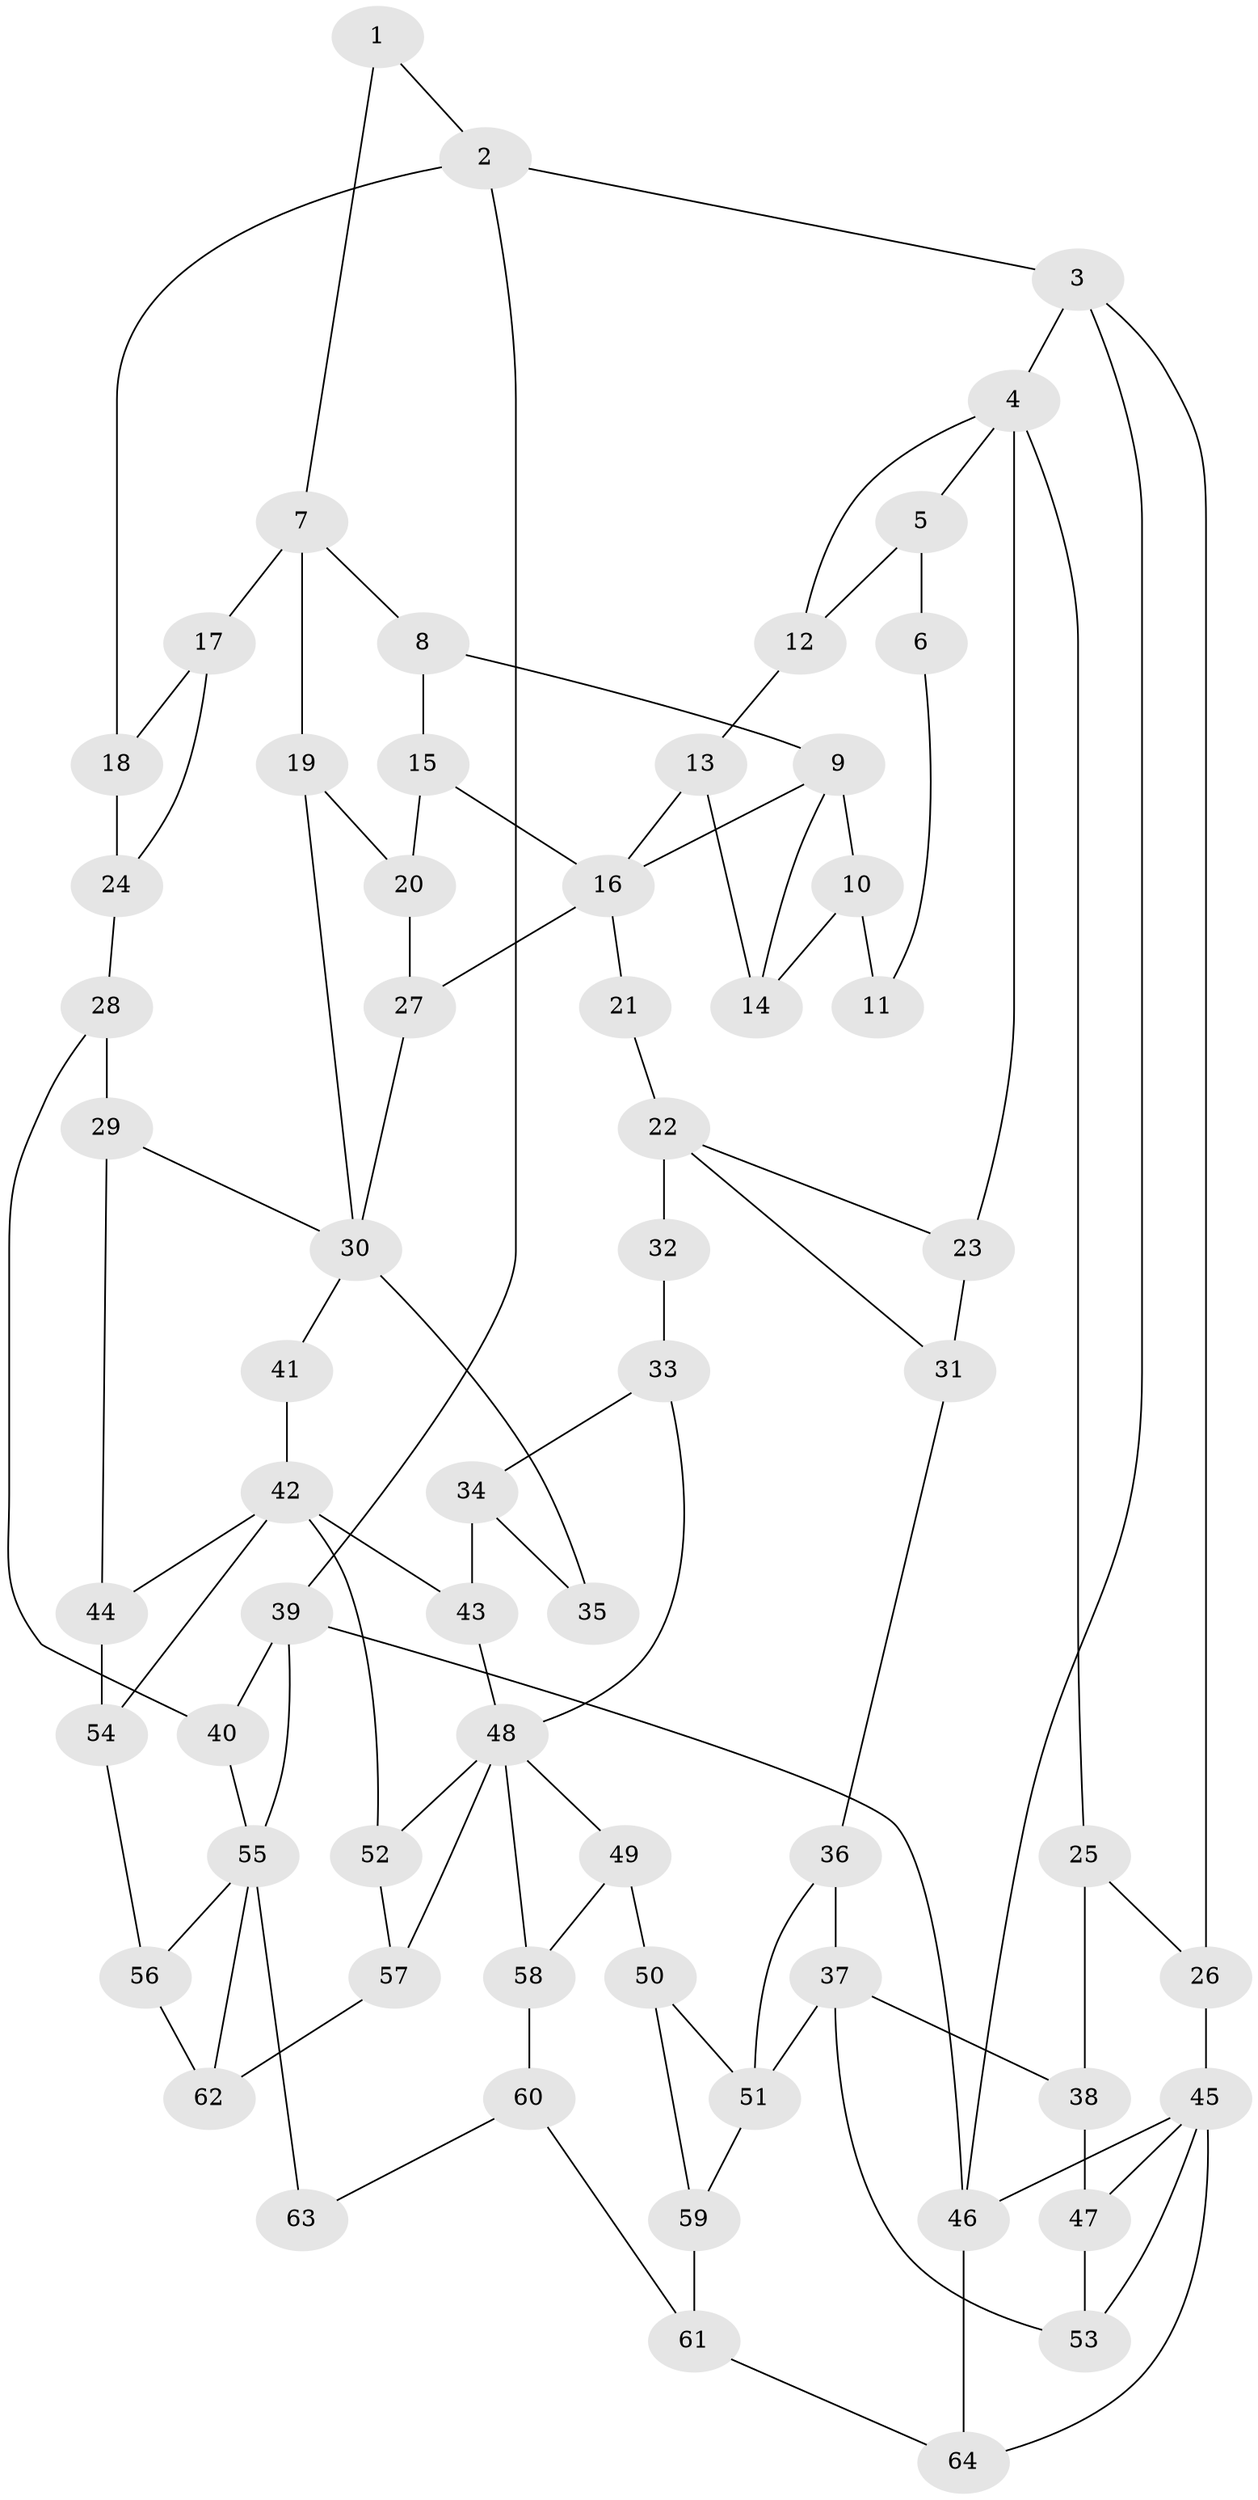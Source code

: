// original degree distribution, {3: 0.018867924528301886, 5: 0.49056603773584906, 4: 0.25471698113207547, 6: 0.2358490566037736}
// Generated by graph-tools (version 1.1) at 2025/54/03/04/25 22:54:24]
// undirected, 64 vertices, 104 edges
graph export_dot {
  node [color=gray90,style=filled];
  1;
  2;
  3;
  4;
  5;
  6;
  7;
  8;
  9;
  10;
  11;
  12;
  13;
  14;
  15;
  16;
  17;
  18;
  19;
  20;
  21;
  22;
  23;
  24;
  25;
  26;
  27;
  28;
  29;
  30;
  31;
  32;
  33;
  34;
  35;
  36;
  37;
  38;
  39;
  40;
  41;
  42;
  43;
  44;
  45;
  46;
  47;
  48;
  49;
  50;
  51;
  52;
  53;
  54;
  55;
  56;
  57;
  58;
  59;
  60;
  61;
  62;
  63;
  64;
  1 -- 2 [weight=1.0];
  1 -- 7 [weight=1.0];
  2 -- 3 [weight=1.0];
  2 -- 18 [weight=1.0];
  2 -- 39 [weight=1.0];
  3 -- 4 [weight=1.0];
  3 -- 26 [weight=1.0];
  3 -- 46 [weight=1.0];
  4 -- 5 [weight=1.0];
  4 -- 12 [weight=1.0];
  4 -- 23 [weight=2.0];
  4 -- 25 [weight=1.0];
  5 -- 6 [weight=1.0];
  5 -- 12 [weight=1.0];
  6 -- 11 [weight=1.0];
  7 -- 8 [weight=1.0];
  7 -- 17 [weight=2.0];
  7 -- 19 [weight=1.0];
  8 -- 9 [weight=1.0];
  8 -- 15 [weight=1.0];
  9 -- 10 [weight=3.0];
  9 -- 14 [weight=1.0];
  9 -- 16 [weight=1.0];
  10 -- 11 [weight=2.0];
  10 -- 14 [weight=1.0];
  12 -- 13 [weight=1.0];
  13 -- 14 [weight=1.0];
  13 -- 16 [weight=1.0];
  15 -- 16 [weight=1.0];
  15 -- 20 [weight=1.0];
  16 -- 21 [weight=2.0];
  16 -- 27 [weight=1.0];
  17 -- 18 [weight=1.0];
  17 -- 24 [weight=1.0];
  18 -- 24 [weight=1.0];
  19 -- 20 [weight=1.0];
  19 -- 30 [weight=1.0];
  20 -- 27 [weight=1.0];
  21 -- 22 [weight=2.0];
  22 -- 23 [weight=1.0];
  22 -- 31 [weight=1.0];
  22 -- 32 [weight=2.0];
  23 -- 31 [weight=1.0];
  24 -- 28 [weight=1.0];
  25 -- 26 [weight=1.0];
  25 -- 38 [weight=1.0];
  26 -- 45 [weight=2.0];
  27 -- 30 [weight=1.0];
  28 -- 29 [weight=1.0];
  28 -- 40 [weight=1.0];
  29 -- 30 [weight=1.0];
  29 -- 44 [weight=1.0];
  30 -- 35 [weight=2.0];
  30 -- 41 [weight=1.0];
  31 -- 36 [weight=1.0];
  32 -- 33 [weight=1.0];
  33 -- 34 [weight=1.0];
  33 -- 48 [weight=1.0];
  34 -- 35 [weight=1.0];
  34 -- 43 [weight=1.0];
  36 -- 37 [weight=1.0];
  36 -- 51 [weight=1.0];
  37 -- 38 [weight=1.0];
  37 -- 51 [weight=3.0];
  37 -- 53 [weight=1.0];
  38 -- 47 [weight=1.0];
  39 -- 40 [weight=1.0];
  39 -- 46 [weight=1.0];
  39 -- 55 [weight=1.0];
  40 -- 55 [weight=1.0];
  41 -- 42 [weight=2.0];
  42 -- 43 [weight=1.0];
  42 -- 44 [weight=1.0];
  42 -- 52 [weight=1.0];
  42 -- 54 [weight=1.0];
  43 -- 48 [weight=1.0];
  44 -- 54 [weight=1.0];
  45 -- 46 [weight=1.0];
  45 -- 47 [weight=1.0];
  45 -- 53 [weight=1.0];
  45 -- 64 [weight=1.0];
  46 -- 64 [weight=1.0];
  47 -- 53 [weight=1.0];
  48 -- 49 [weight=1.0];
  48 -- 52 [weight=1.0];
  48 -- 57 [weight=1.0];
  48 -- 58 [weight=1.0];
  49 -- 50 [weight=1.0];
  49 -- 58 [weight=1.0];
  50 -- 51 [weight=1.0];
  50 -- 59 [weight=1.0];
  51 -- 59 [weight=1.0];
  52 -- 57 [weight=1.0];
  54 -- 56 [weight=1.0];
  55 -- 56 [weight=1.0];
  55 -- 62 [weight=1.0];
  55 -- 63 [weight=2.0];
  56 -- 62 [weight=1.0];
  57 -- 62 [weight=1.0];
  58 -- 60 [weight=1.0];
  59 -- 61 [weight=1.0];
  60 -- 61 [weight=1.0];
  60 -- 63 [weight=1.0];
  61 -- 64 [weight=1.0];
}
